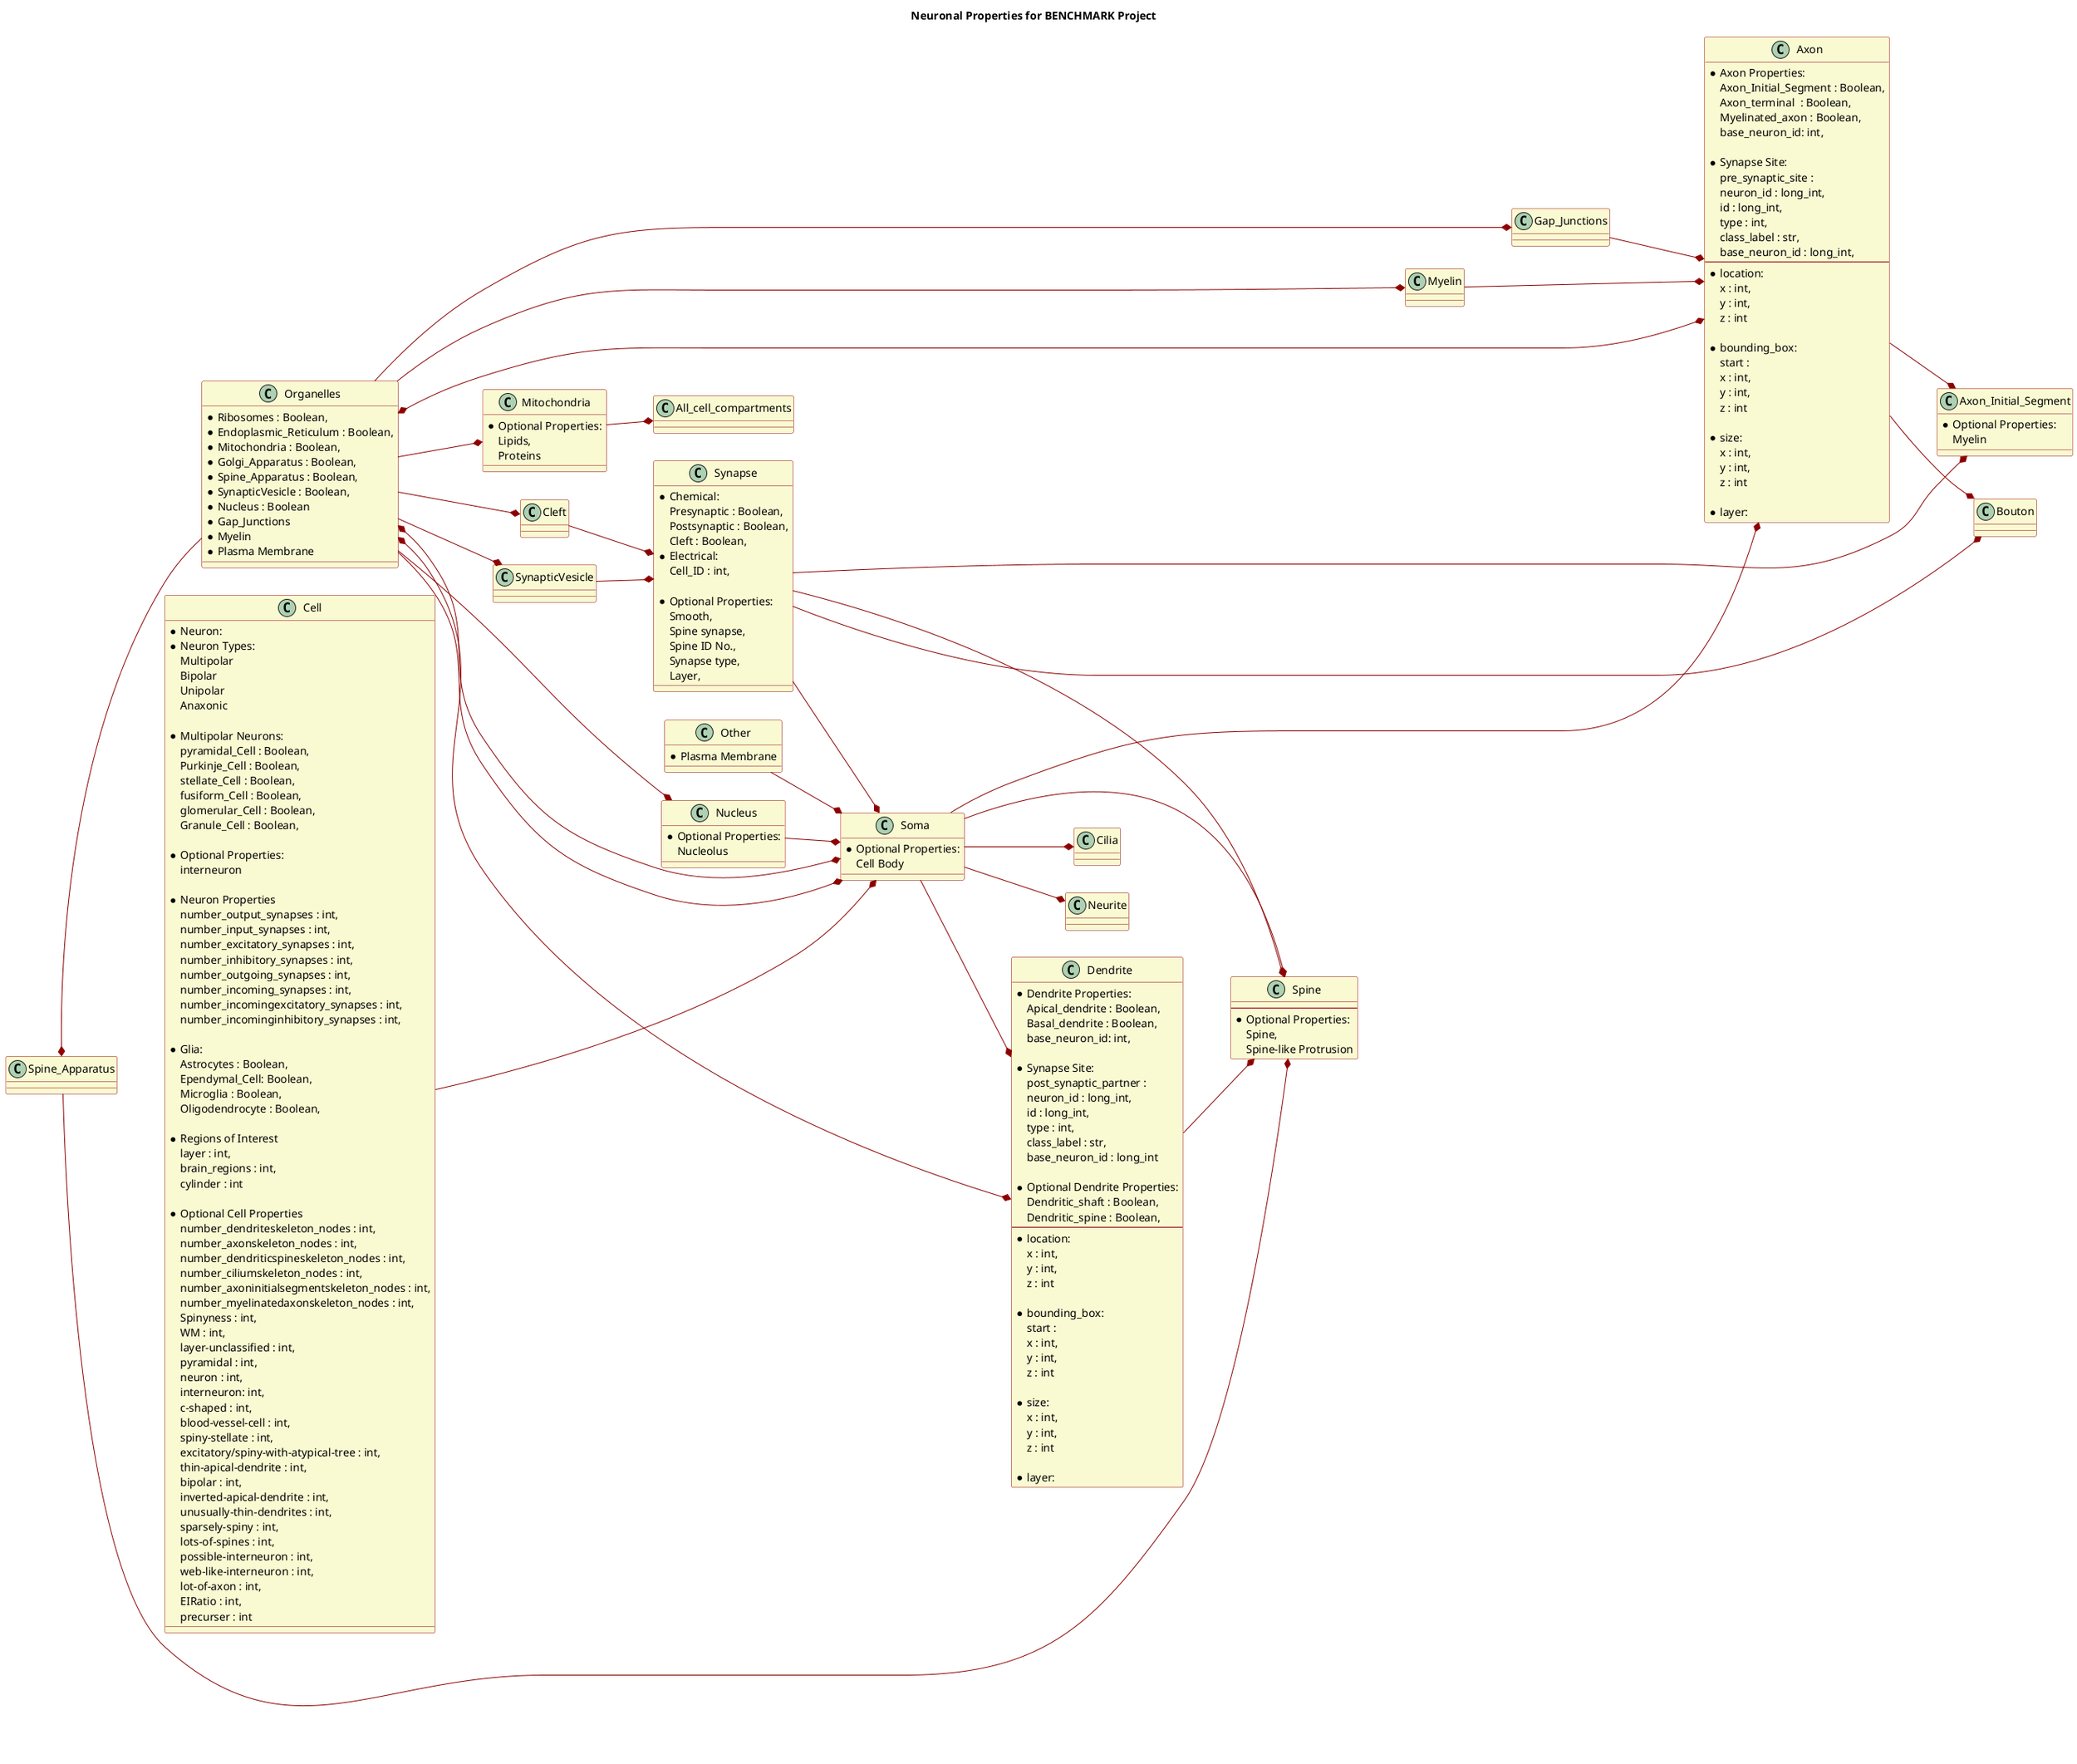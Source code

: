 @startuml
skinparam backgroundColor transparent
skinparam classBackgroundColor LightGoldenRodYellow
skinparam classarrows red
skinparam classFontName Menlo
skinparam colors yellow
skinparam ActorBorderColor red
skinparam classborderColor darkred
left to right direction



title Neuronal Properties for BENCHMARK Project
/'
The axon is connected to the Presynaptic 
sending a chemical to be released into the 
Postsynaptic.
'/


Axon -[#darkred]-* Axon_Initial_Segment

Spine_Apparatus -[#darkred]* Spine
Soma -[#darkred]-* Spine
Dendrite-[#darkred]-* Spine
Synapse ---[#darkred]-* Spine
Myelin -[#darkred]-* Axon
Synapse -[#darkred]-* Bouton
Organelles -[#darkred]-* Gap_Junctions
Gap_Junctions -[#darkred]-* Axon
Synapse -[#darkred]-* Soma 
Synapse -[#darkred]-* Axon_Initial_Segment
Soma ------[#darkred]-* Axon
Soma -[#darkred]-* Dendrite
Cell ---[#darkred]-* Soma
Soma *-[#darkred]- Organelles
Other -[#darkred]-* Soma
Organelles -[#darkred]-* Nucleus
Nucleus -[#darkred]-* Soma
Organelles -[#darkred]-* Mitochondria
Organelles -[#darkred]-* Cleft
Cleft -[#darkred]-* Synapse 
Organelles -[#darkred]-* SynapticVesicle
Organelles -[#darkred]-* Myelin
Axon -[#darkred]-* Bouton
Mitochondria -[#darkred]-* All_cell_compartments
Soma -[#darkred]-* Cilia 
Soma -[#darkred]-* Neurite

Soma *-[#darkred]-* Organelles
Axon *-[#darkred]* Organelles
Dendrite *-[#darkred]-* Organelles

class Cell{
	*Neuron: 
		*Neuron Types:
		Multipolar 
		Bipolar
		Unipolar 
		Anaxonic
		
		*Multipolar Neurons: 
			pyramidal_Cell : Boolean, 
			Purkinje_Cell : Boolean,
			stellate_Cell : Boolean, 
			fusiform_Cell : Boolean,
			glomerular_Cell : Boolean,
			Granule_Cell : Boolean,

			*Optional Properties: 
				interneuron
		
		*Neuron Properties
		number_output_synapses : int,
		number_input_synapses : int,
		number_excitatory_synapses : int,
		number_inhibitory_synapses : int,
        number_outgoing_synapses : int,
	    number_incoming_synapses : int,
	    number_incomingexcitatory_synapses : int,
	    number_incominginhibitory_synapses : int,
		
	*Glia: 
		Astrocytes : Boolean,
		Ependymal_Cell: Boolean,
		Microglia : Boolean,
		Oligodendrocyte : Boolean,

	*Regions of Interest 
	layer : int,
	brain_regions : int, 
	cylinder : int

	*Optional Cell Properties 
		number_dendriteskeleton_nodes : int,
		number_axonskeleton_nodes : int,
		number_dendriticspineskeleton_nodes : int,
		number_ciliumskeleton_nodes : int,
		number_axoninitialsegmentskeleton_nodes : int,
		number_myelinatedaxonskeleton_nodes : int,
		Spinyness : int,
		WM : int, 
        layer-unclassified : int,
        pyramidal : int,
        neuron : int, 
		interneuron: int,
		c-shaped : int,
        blood-vessel-cell : int,
        spiny-stellate : int,
        excitatory/spiny-with-atypical-tree : int,
        thin-apical-dendrite : int,
        bipolar : int,
        inverted-apical-dendrite : int,
        unusually-thin-dendrites : int,
        sparsely-spiny : int,
        lots-of-spines : int,
        possible-interneuron : int,
        web-like-interneuron : int,
        lot-of-axon : int,
        EIRatio : int,
		precurser : int
}


class Other{
* Plasma Membrane
}

class Bouton{

}

class Mitochondria{
*Optional Properties:
Lipids,
Proteins
}


class Dendrite{
*Dendrite Properties: 
		Apical_dendrite : Boolean,
		Basal_dendrite : Boolean,
		base_neuron_id: int,

*Synapse Site:
		post_synaptic_partner : 
			neuron_id : long_int,
			id : long_int,
			type : int,
			class_label : str,
			base_neuron_id : long_int

	*Optional Dendrite Properties:
		Dendritic_shaft : Boolean,
		Dendritic_spine : Boolean,
--
    *location: 
        x : int,
        y : int,
        z : int
   
    *bounding_box: 
        start : 
            x : int,
            y : int,
            z : int
       
      *size: 
            x : int,
            y : int,
            z : int

	*layer: 
} 

class Spine_Apparatus{

}


class Spine{
--
*Optional Properties:
Spine,
Spine-like Protrusion
}


class Soma{
*Optional Properties:
	Cell Body

}

class Synapse{
	*Chemical: 
		Presynaptic : Boolean,
		Postsynaptic : Boolean,
		Cleft : Boolean,
	*Electrical: 
		Cell_ID : int,
	
	*Optional Properties:
	Smooth, 
	Spine synapse, 
	Spine ID No.,
	Synapse type, 
	Layer,



}

class Organelles{
	*Ribosomes : Boolean,
    *Endoplasmic_Reticulum : Boolean,
	*Mitochondria : Boolean,
	*Golgi_Apparatus : Boolean,
	*Spine_Apparatus : Boolean,
    *SynapticVesicle : Boolean,
	*Nucleus : Boolean
	*Gap_Junctions
	*Myelin
	*Plasma Membrane
}
class Nucleus{
*Optional Properties:
Nucleolus
}


SynapticVesicle -[#darkred]-* Synapse
Spine_Apparatus *-[#darkred]- Organelles


class Axon{
	*Axon Properties: 
	Axon_Initial_Segment : Boolean,
	Axon_terminal  : Boolean,
	Myelinated_axon : Boolean,
	base_neuron_id: int,

*Synapse Site:
		pre_synaptic_site : 
		neuron_id : long_int,
		id : long_int,
		type : int,
		class_label : str,
		base_neuron_id : long_int,
--
    *location: 
        x : int,
        y : int,
        z : int
   
    *bounding_box: 
        start : 
            x : int,
            y : int,
            z : int
       
       *size: 
            x : int,
            y : int,
            z : int

		*layer: 
} 
class SynapticVesicle{

} 

class Axon_Initial_Segment{
	*Optional Properties:
	Myelin

}
@enduml

